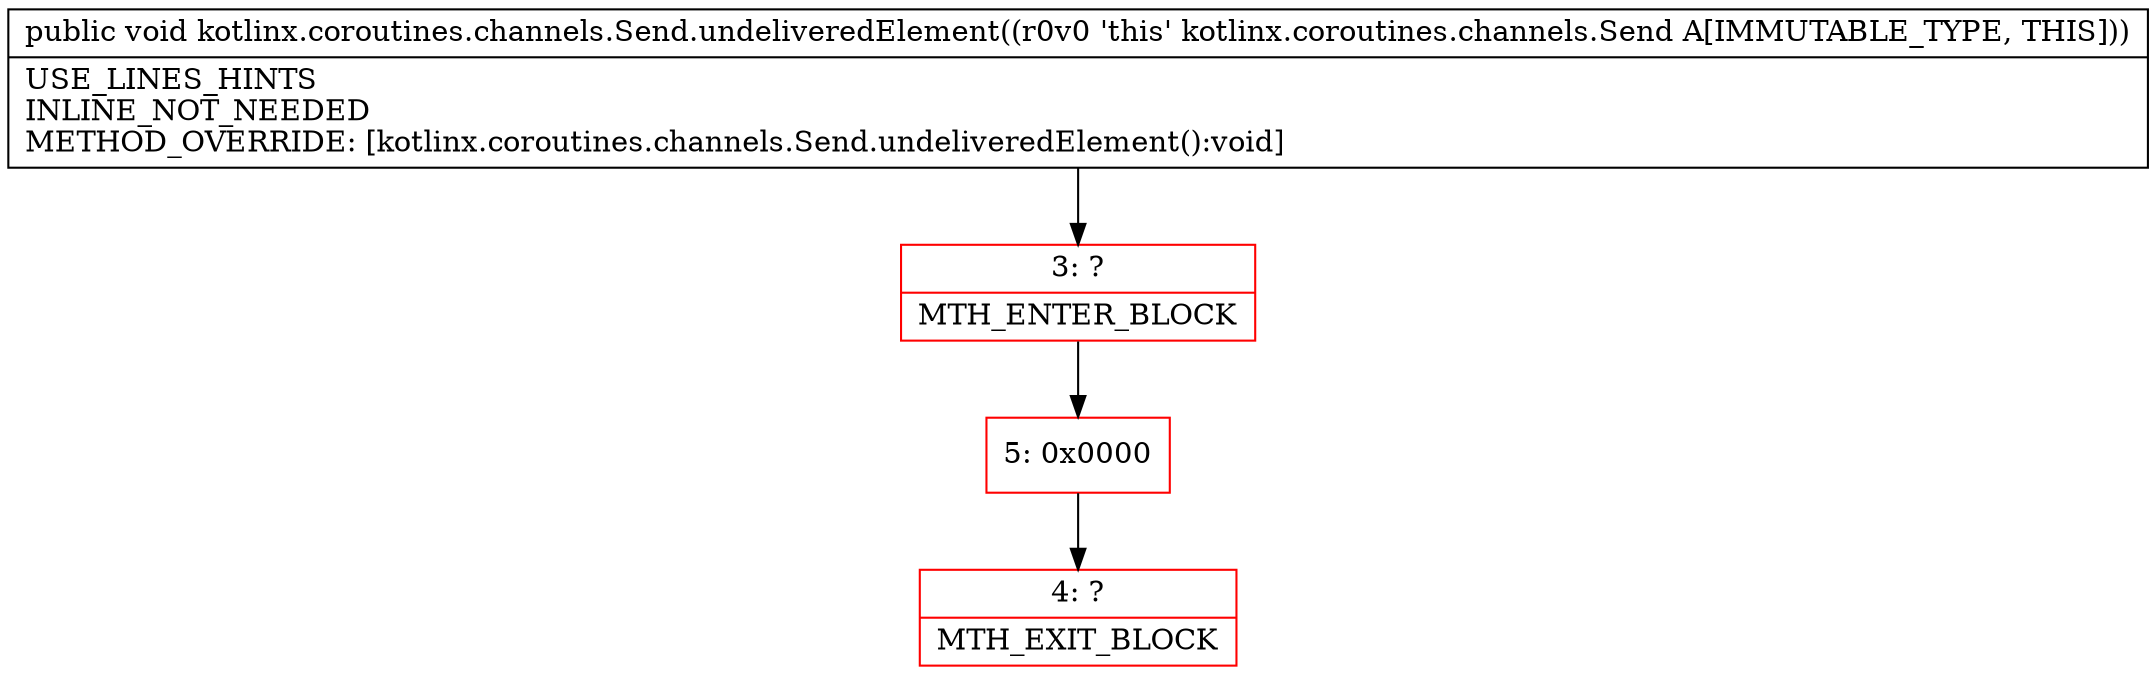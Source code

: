 digraph "CFG forkotlinx.coroutines.channels.Send.undeliveredElement()V" {
subgraph cluster_Region_1139534983 {
label = "R(0)";
node [shape=record,color=blue];
}
Node_3 [shape=record,color=red,label="{3\:\ ?|MTH_ENTER_BLOCK\l}"];
Node_5 [shape=record,color=red,label="{5\:\ 0x0000}"];
Node_4 [shape=record,color=red,label="{4\:\ ?|MTH_EXIT_BLOCK\l}"];
MethodNode[shape=record,label="{public void kotlinx.coroutines.channels.Send.undeliveredElement((r0v0 'this' kotlinx.coroutines.channels.Send A[IMMUTABLE_TYPE, THIS]))  | USE_LINES_HINTS\lINLINE_NOT_NEEDED\lMETHOD_OVERRIDE: [kotlinx.coroutines.channels.Send.undeliveredElement():void]\l}"];
MethodNode -> Node_3;Node_3 -> Node_5;
Node_5 -> Node_4;
}


